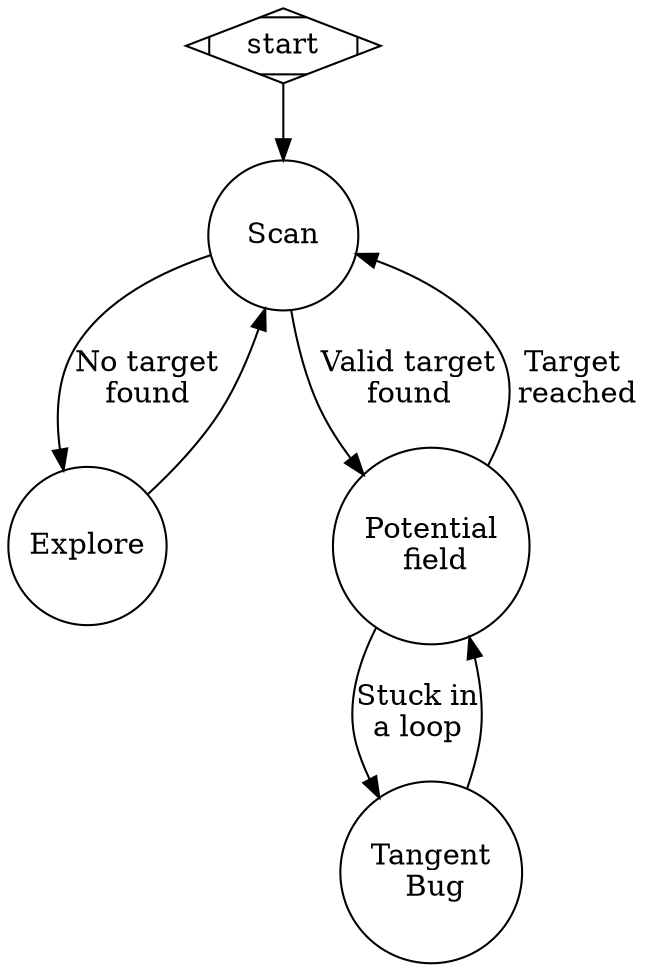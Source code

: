 digraph G {
    start [shape=Mdiamond, width=1];
    b [label="Tangent\n Bug", shape=circle, width=1];
    e [label="Explore", shape=circle, width=1];
    p [label="Potential\n field", shape=circle, width=1];
    s [label="Scan", shape=circle, width=1];

    start -> s;
    s->e [label="No target\nfound"];
    e->s;
    s->p [label="Valid target\nfound"];
    p->s [label="Target\n reached"];
    p->b [label="Stuck in\na loop"];
    b->p;
}
